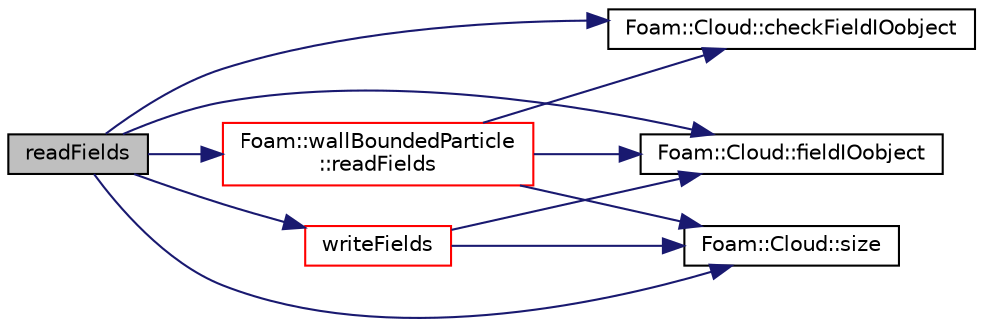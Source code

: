 digraph "readFields"
{
  bgcolor="transparent";
  edge [fontname="Helvetica",fontsize="10",labelfontname="Helvetica",labelfontsize="10"];
  node [fontname="Helvetica",fontsize="10",shape=record];
  rankdir="LR";
  Node837 [label="readFields",height=0.2,width=0.4,color="black", fillcolor="grey75", style="filled", fontcolor="black"];
  Node837 -> Node838 [color="midnightblue",fontsize="10",style="solid",fontname="Helvetica"];
  Node838 [label="Foam::Cloud::checkFieldIOobject",height=0.2,width=0.4,color="black",URL="$a24697.html#a354ac3d5592a996cb2ed69f23e874528",tooltip="Check lagrangian data field. "];
  Node837 -> Node839 [color="midnightblue",fontsize="10",style="solid",fontname="Helvetica"];
  Node839 [label="Foam::Cloud::fieldIOobject",height=0.2,width=0.4,color="black",URL="$a24697.html#a96931e0eb11f9d9cd97e964e030a2c34",tooltip="Helper to construct IOobject for field and current time. "];
  Node837 -> Node840 [color="midnightblue",fontsize="10",style="solid",fontname="Helvetica"];
  Node840 [label="Foam::wallBoundedParticle\l::readFields",height=0.2,width=0.4,color="red",URL="$a24305.html#aeb3ed2213b2b23bf4544856579583441",tooltip="Read. "];
  Node840 -> Node838 [color="midnightblue",fontsize="10",style="solid",fontname="Helvetica"];
  Node840 -> Node839 [color="midnightblue",fontsize="10",style="solid",fontname="Helvetica"];
  Node840 -> Node1143 [color="midnightblue",fontsize="10",style="solid",fontname="Helvetica"];
  Node1143 [label="Foam::Cloud::size",height=0.2,width=0.4,color="black",URL="$a24697.html#a9facbf0a118d395c89884e45a5ca4e4b"];
  Node837 -> Node1143 [color="midnightblue",fontsize="10",style="solid",fontname="Helvetica"];
  Node837 -> Node1149 [color="midnightblue",fontsize="10",style="solid",fontname="Helvetica"];
  Node1149 [label="writeFields",height=0.2,width=0.4,color="red",URL="$a24321.html#a25e85e5addaa945c0e2de4205d3662e9",tooltip="Write. "];
  Node1149 -> Node1143 [color="midnightblue",fontsize="10",style="solid",fontname="Helvetica"];
  Node1149 -> Node839 [color="midnightblue",fontsize="10",style="solid",fontname="Helvetica"];
}
